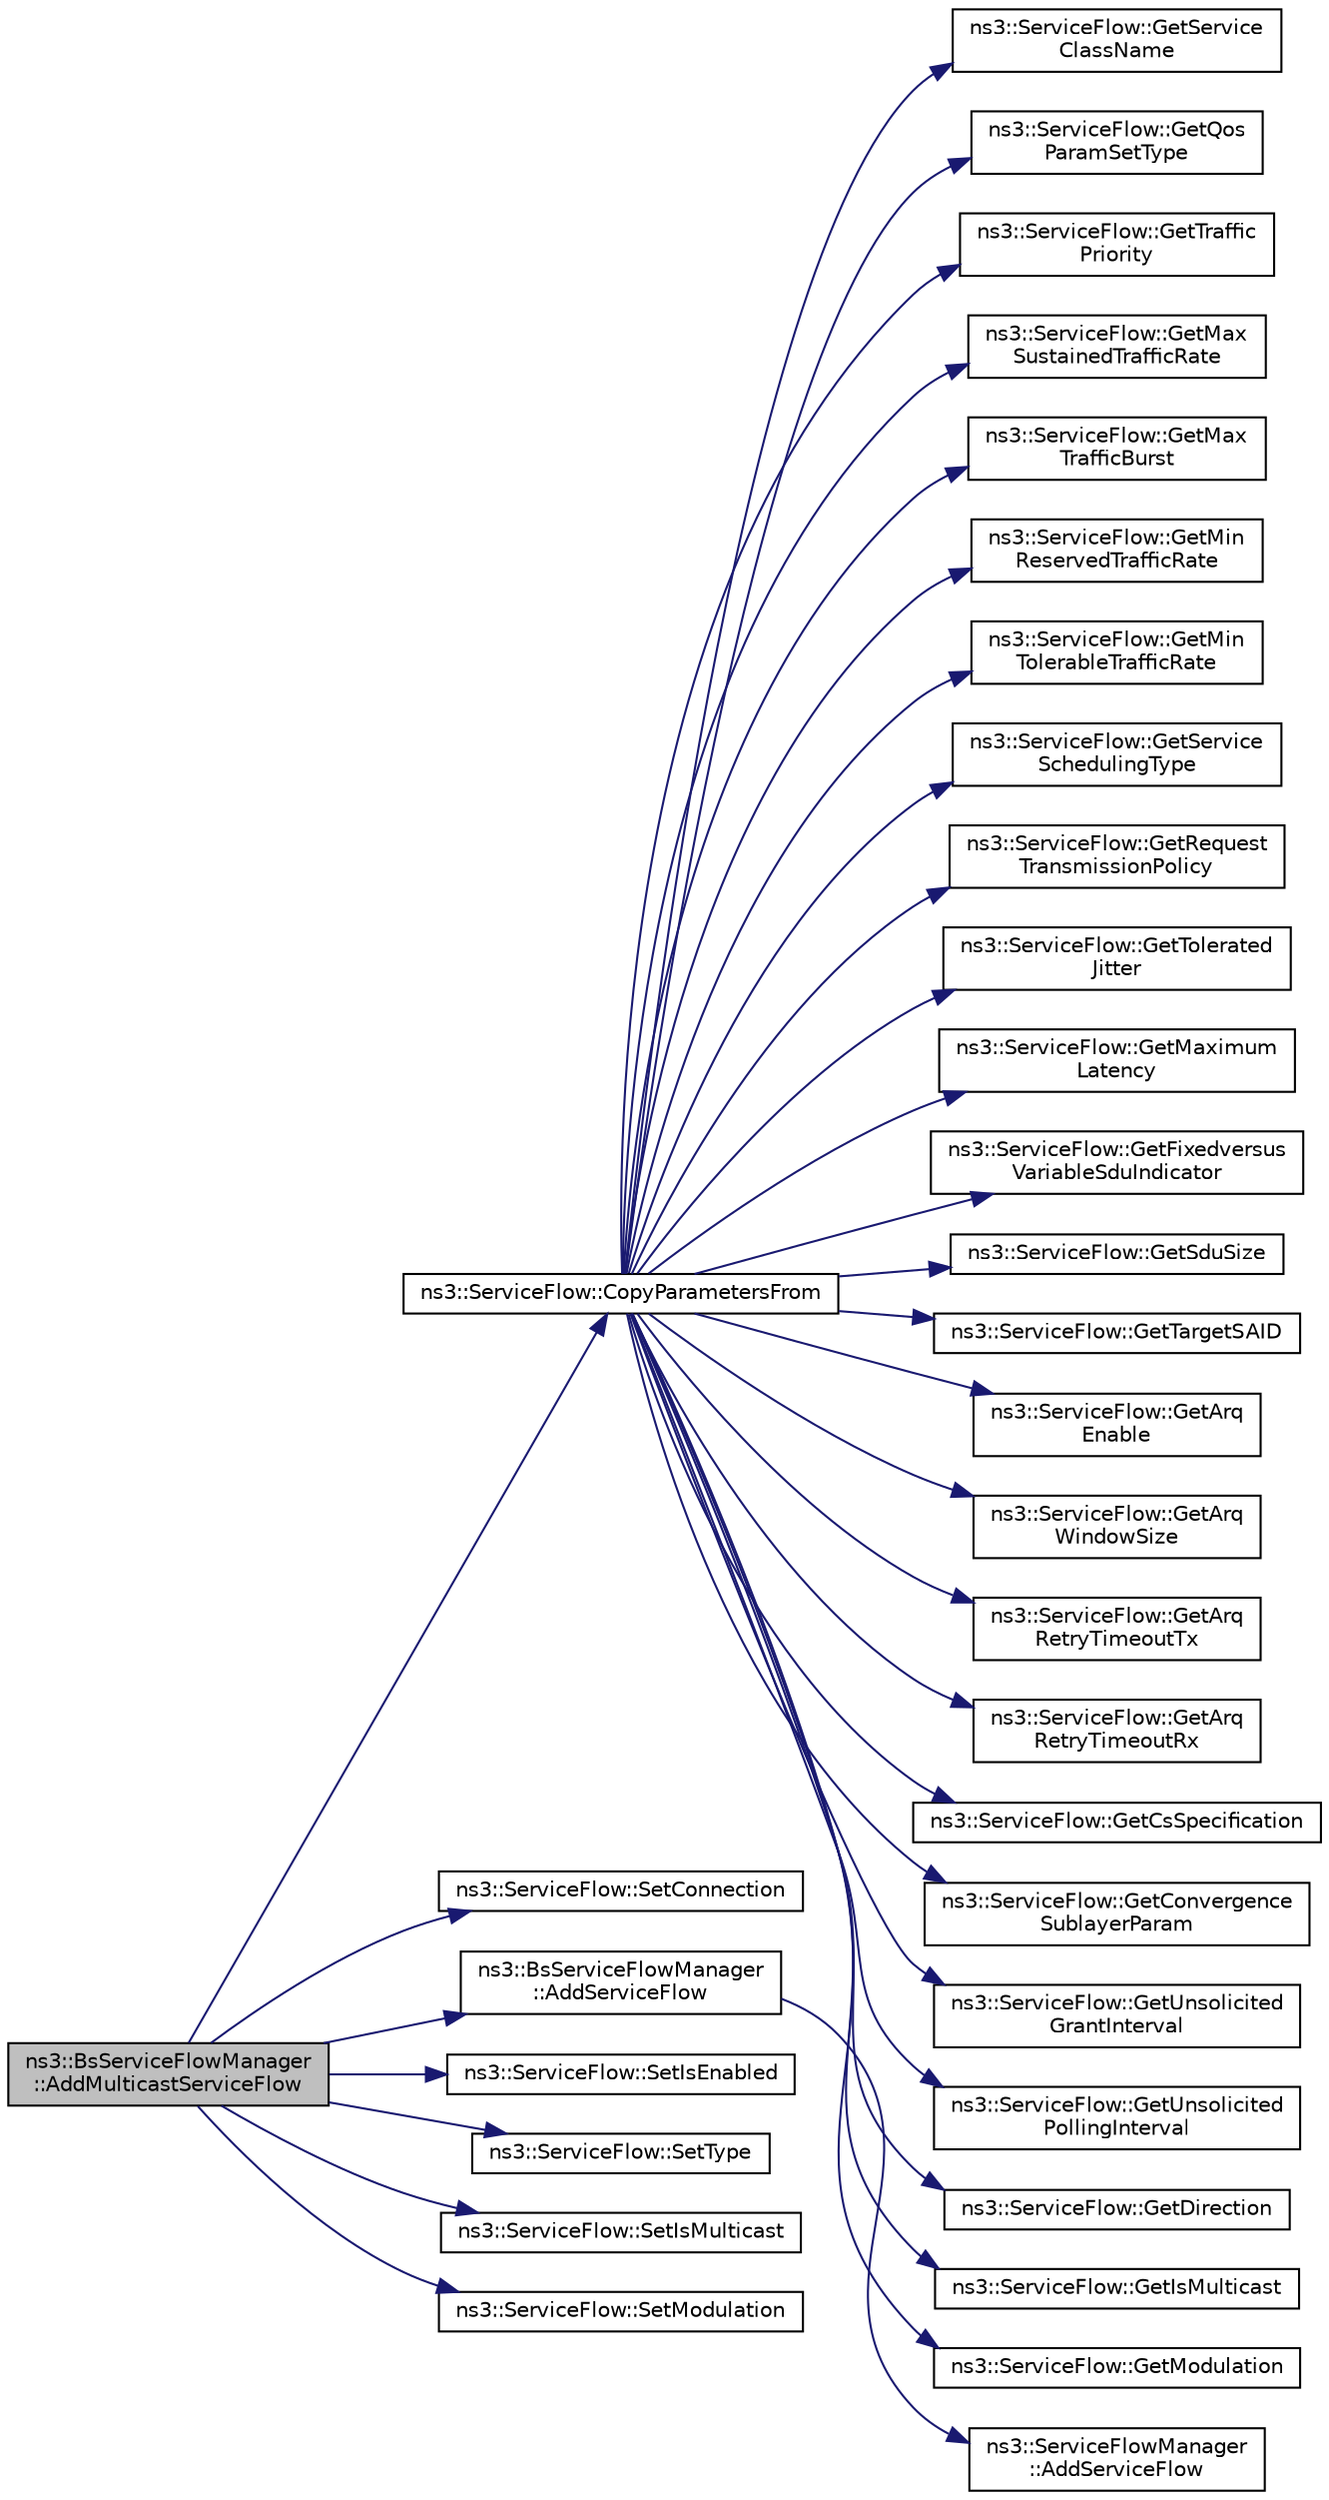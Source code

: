digraph "ns3::BsServiceFlowManager::AddMulticastServiceFlow"
{
  edge [fontname="Helvetica",fontsize="10",labelfontname="Helvetica",labelfontsize="10"];
  node [fontname="Helvetica",fontsize="10",shape=record];
  rankdir="LR";
  Node1 [label="ns3::BsServiceFlowManager\l::AddMulticastServiceFlow",height=0.2,width=0.4,color="black", fillcolor="grey75", style="filled", fontcolor="black"];
  Node1 -> Node2 [color="midnightblue",fontsize="10",style="solid"];
  Node2 [label="ns3::ServiceFlow::CopyParametersFrom",height=0.2,width=0.4,color="black", fillcolor="white", style="filled",URL="$d7/ded/classns3_1_1ServiceFlow.html#aae60e9fc7ea6b727946980e1ad376da7"];
  Node2 -> Node3 [color="midnightblue",fontsize="10",style="solid"];
  Node3 [label="ns3::ServiceFlow::GetService\lClassName",height=0.2,width=0.4,color="black", fillcolor="white", style="filled",URL="$d7/ded/classns3_1_1ServiceFlow.html#a9a11ebe7c09b34e0d4f09465b1c0a928"];
  Node2 -> Node4 [color="midnightblue",fontsize="10",style="solid"];
  Node4 [label="ns3::ServiceFlow::GetQos\lParamSetType",height=0.2,width=0.4,color="black", fillcolor="white", style="filled",URL="$d7/ded/classns3_1_1ServiceFlow.html#a04d32f2763457e14bde34180617319df"];
  Node2 -> Node5 [color="midnightblue",fontsize="10",style="solid"];
  Node5 [label="ns3::ServiceFlow::GetTraffic\lPriority",height=0.2,width=0.4,color="black", fillcolor="white", style="filled",URL="$d7/ded/classns3_1_1ServiceFlow.html#a8e818b004aeff9d7714d0774846867a5"];
  Node2 -> Node6 [color="midnightblue",fontsize="10",style="solid"];
  Node6 [label="ns3::ServiceFlow::GetMax\lSustainedTrafficRate",height=0.2,width=0.4,color="black", fillcolor="white", style="filled",URL="$d7/ded/classns3_1_1ServiceFlow.html#ad02f7733f156cfd8505c72f8e4eab836"];
  Node2 -> Node7 [color="midnightblue",fontsize="10",style="solid"];
  Node7 [label="ns3::ServiceFlow::GetMax\lTrafficBurst",height=0.2,width=0.4,color="black", fillcolor="white", style="filled",URL="$d7/ded/classns3_1_1ServiceFlow.html#af2314ccb8ff8fb93f537e5bccf6c16dc"];
  Node2 -> Node8 [color="midnightblue",fontsize="10",style="solid"];
  Node8 [label="ns3::ServiceFlow::GetMin\lReservedTrafficRate",height=0.2,width=0.4,color="black", fillcolor="white", style="filled",URL="$d7/ded/classns3_1_1ServiceFlow.html#aa77c3b70a73e58377ff6103c8719f45c"];
  Node2 -> Node9 [color="midnightblue",fontsize="10",style="solid"];
  Node9 [label="ns3::ServiceFlow::GetMin\lTolerableTrafficRate",height=0.2,width=0.4,color="black", fillcolor="white", style="filled",URL="$d7/ded/classns3_1_1ServiceFlow.html#a6854fa39a107304708e4610a9df2053d"];
  Node2 -> Node10 [color="midnightblue",fontsize="10",style="solid"];
  Node10 [label="ns3::ServiceFlow::GetService\lSchedulingType",height=0.2,width=0.4,color="black", fillcolor="white", style="filled",URL="$d7/ded/classns3_1_1ServiceFlow.html#abfcdce94a1409b4951c3cae3cad85e9a"];
  Node2 -> Node11 [color="midnightblue",fontsize="10",style="solid"];
  Node11 [label="ns3::ServiceFlow::GetRequest\lTransmissionPolicy",height=0.2,width=0.4,color="black", fillcolor="white", style="filled",URL="$d7/ded/classns3_1_1ServiceFlow.html#a4d5e1a471cd64694264c0b3aa28129a6"];
  Node2 -> Node12 [color="midnightblue",fontsize="10",style="solid"];
  Node12 [label="ns3::ServiceFlow::GetTolerated\lJitter",height=0.2,width=0.4,color="black", fillcolor="white", style="filled",URL="$d7/ded/classns3_1_1ServiceFlow.html#a6ad738defb5c78282e8ef6de07cdb4aa"];
  Node2 -> Node13 [color="midnightblue",fontsize="10",style="solid"];
  Node13 [label="ns3::ServiceFlow::GetMaximum\lLatency",height=0.2,width=0.4,color="black", fillcolor="white", style="filled",URL="$d7/ded/classns3_1_1ServiceFlow.html#ae801a50e7f8f598b4e343d85a6e6f472"];
  Node2 -> Node14 [color="midnightblue",fontsize="10",style="solid"];
  Node14 [label="ns3::ServiceFlow::GetFixedversus\lVariableSduIndicator",height=0.2,width=0.4,color="black", fillcolor="white", style="filled",URL="$d7/ded/classns3_1_1ServiceFlow.html#a31ff3164f990eb7c37c09f99cb738258"];
  Node2 -> Node15 [color="midnightblue",fontsize="10",style="solid"];
  Node15 [label="ns3::ServiceFlow::GetSduSize",height=0.2,width=0.4,color="black", fillcolor="white", style="filled",URL="$d7/ded/classns3_1_1ServiceFlow.html#ab928d697abf7160b5bdf0be93371c085"];
  Node2 -> Node16 [color="midnightblue",fontsize="10",style="solid"];
  Node16 [label="ns3::ServiceFlow::GetTargetSAID",height=0.2,width=0.4,color="black", fillcolor="white", style="filled",URL="$d7/ded/classns3_1_1ServiceFlow.html#aa5e94d7edefbdbd6e211c78bf17825b6"];
  Node2 -> Node17 [color="midnightblue",fontsize="10",style="solid"];
  Node17 [label="ns3::ServiceFlow::GetArq\lEnable",height=0.2,width=0.4,color="black", fillcolor="white", style="filled",URL="$d7/ded/classns3_1_1ServiceFlow.html#a9be205ce3fb404c4a8408e32a626ee2c"];
  Node2 -> Node18 [color="midnightblue",fontsize="10",style="solid"];
  Node18 [label="ns3::ServiceFlow::GetArq\lWindowSize",height=0.2,width=0.4,color="black", fillcolor="white", style="filled",URL="$d7/ded/classns3_1_1ServiceFlow.html#adc247f65ecb7a3d145b8955c5800ffcd"];
  Node2 -> Node19 [color="midnightblue",fontsize="10",style="solid"];
  Node19 [label="ns3::ServiceFlow::GetArq\lRetryTimeoutTx",height=0.2,width=0.4,color="black", fillcolor="white", style="filled",URL="$d7/ded/classns3_1_1ServiceFlow.html#afbeaa6913cd9b7f07c569bb99cb8a758"];
  Node2 -> Node20 [color="midnightblue",fontsize="10",style="solid"];
  Node20 [label="ns3::ServiceFlow::GetArq\lRetryTimeoutRx",height=0.2,width=0.4,color="black", fillcolor="white", style="filled",URL="$d7/ded/classns3_1_1ServiceFlow.html#a2d1c7d8a60cbc5f19e785d2488f91a94"];
  Node2 -> Node21 [color="midnightblue",fontsize="10",style="solid"];
  Node21 [label="ns3::ServiceFlow::GetCsSpecification",height=0.2,width=0.4,color="black", fillcolor="white", style="filled",URL="$d7/ded/classns3_1_1ServiceFlow.html#af31954524fcd0fa30cc95387975fe20c"];
  Node2 -> Node22 [color="midnightblue",fontsize="10",style="solid"];
  Node22 [label="ns3::ServiceFlow::GetConvergence\lSublayerParam",height=0.2,width=0.4,color="black", fillcolor="white", style="filled",URL="$d7/ded/classns3_1_1ServiceFlow.html#a963dd23a17774180b9dbb7003ec487a7"];
  Node2 -> Node23 [color="midnightblue",fontsize="10",style="solid"];
  Node23 [label="ns3::ServiceFlow::GetUnsolicited\lGrantInterval",height=0.2,width=0.4,color="black", fillcolor="white", style="filled",URL="$d7/ded/classns3_1_1ServiceFlow.html#a377ef7c627d627585a77486c3fcd75a3"];
  Node2 -> Node24 [color="midnightblue",fontsize="10",style="solid"];
  Node24 [label="ns3::ServiceFlow::GetUnsolicited\lPollingInterval",height=0.2,width=0.4,color="black", fillcolor="white", style="filled",URL="$d7/ded/classns3_1_1ServiceFlow.html#a151f1aa61ab48f9cd3643d6c692c6224"];
  Node2 -> Node25 [color="midnightblue",fontsize="10",style="solid"];
  Node25 [label="ns3::ServiceFlow::GetDirection",height=0.2,width=0.4,color="black", fillcolor="white", style="filled",URL="$d7/ded/classns3_1_1ServiceFlow.html#a2e18e440a3d3b8a1a06ed8eea1aa8e0a"];
  Node2 -> Node26 [color="midnightblue",fontsize="10",style="solid"];
  Node26 [label="ns3::ServiceFlow::GetIsMulticast",height=0.2,width=0.4,color="black", fillcolor="white", style="filled",URL="$d7/ded/classns3_1_1ServiceFlow.html#a2e745652b720c375dd1f036ada354aba"];
  Node2 -> Node27 [color="midnightblue",fontsize="10",style="solid"];
  Node27 [label="ns3::ServiceFlow::GetModulation",height=0.2,width=0.4,color="black", fillcolor="white", style="filled",URL="$d7/ded/classns3_1_1ServiceFlow.html#a09f1c84bbd6d2a1c7f56e8cfc9cab958"];
  Node1 -> Node28 [color="midnightblue",fontsize="10",style="solid"];
  Node28 [label="ns3::ServiceFlow::SetConnection",height=0.2,width=0.4,color="black", fillcolor="white", style="filled",URL="$d7/ded/classns3_1_1ServiceFlow.html#af7ee28190978c72871a7227cc62807dc"];
  Node1 -> Node29 [color="midnightblue",fontsize="10",style="solid"];
  Node29 [label="ns3::BsServiceFlowManager\l::AddServiceFlow",height=0.2,width=0.4,color="black", fillcolor="white", style="filled",URL="$d5/d5e/classns3_1_1BsServiceFlowManager.html#a9760cac0b022df419803d63dc9e84014",tooltip="Add a new service flow. "];
  Node29 -> Node30 [color="midnightblue",fontsize="10",style="solid"];
  Node30 [label="ns3::ServiceFlowManager\l::AddServiceFlow",height=0.2,width=0.4,color="black", fillcolor="white", style="filled",URL="$df/d56/classns3_1_1ServiceFlowManager.html#a0a891935b94be6fcd17690801271c38d"];
  Node1 -> Node31 [color="midnightblue",fontsize="10",style="solid"];
  Node31 [label="ns3::ServiceFlow::SetIsEnabled",height=0.2,width=0.4,color="black", fillcolor="white", style="filled",URL="$d7/ded/classns3_1_1ServiceFlow.html#afaced536adaf84709f1a18993b425cad"];
  Node1 -> Node32 [color="midnightblue",fontsize="10",style="solid"];
  Node32 [label="ns3::ServiceFlow::SetType",height=0.2,width=0.4,color="black", fillcolor="white", style="filled",URL="$d7/ded/classns3_1_1ServiceFlow.html#a48cafef2370995d59c2963339eeff61e"];
  Node1 -> Node33 [color="midnightblue",fontsize="10",style="solid"];
  Node33 [label="ns3::ServiceFlow::SetIsMulticast",height=0.2,width=0.4,color="black", fillcolor="white", style="filled",URL="$d7/ded/classns3_1_1ServiceFlow.html#ab183b35d211a3ebdbdddecfbe2c815fc"];
  Node1 -> Node34 [color="midnightblue",fontsize="10",style="solid"];
  Node34 [label="ns3::ServiceFlow::SetModulation",height=0.2,width=0.4,color="black", fillcolor="white", style="filled",URL="$d7/ded/classns3_1_1ServiceFlow.html#a5e235779577b794796ec2cf1d8fd4aa0"];
}
